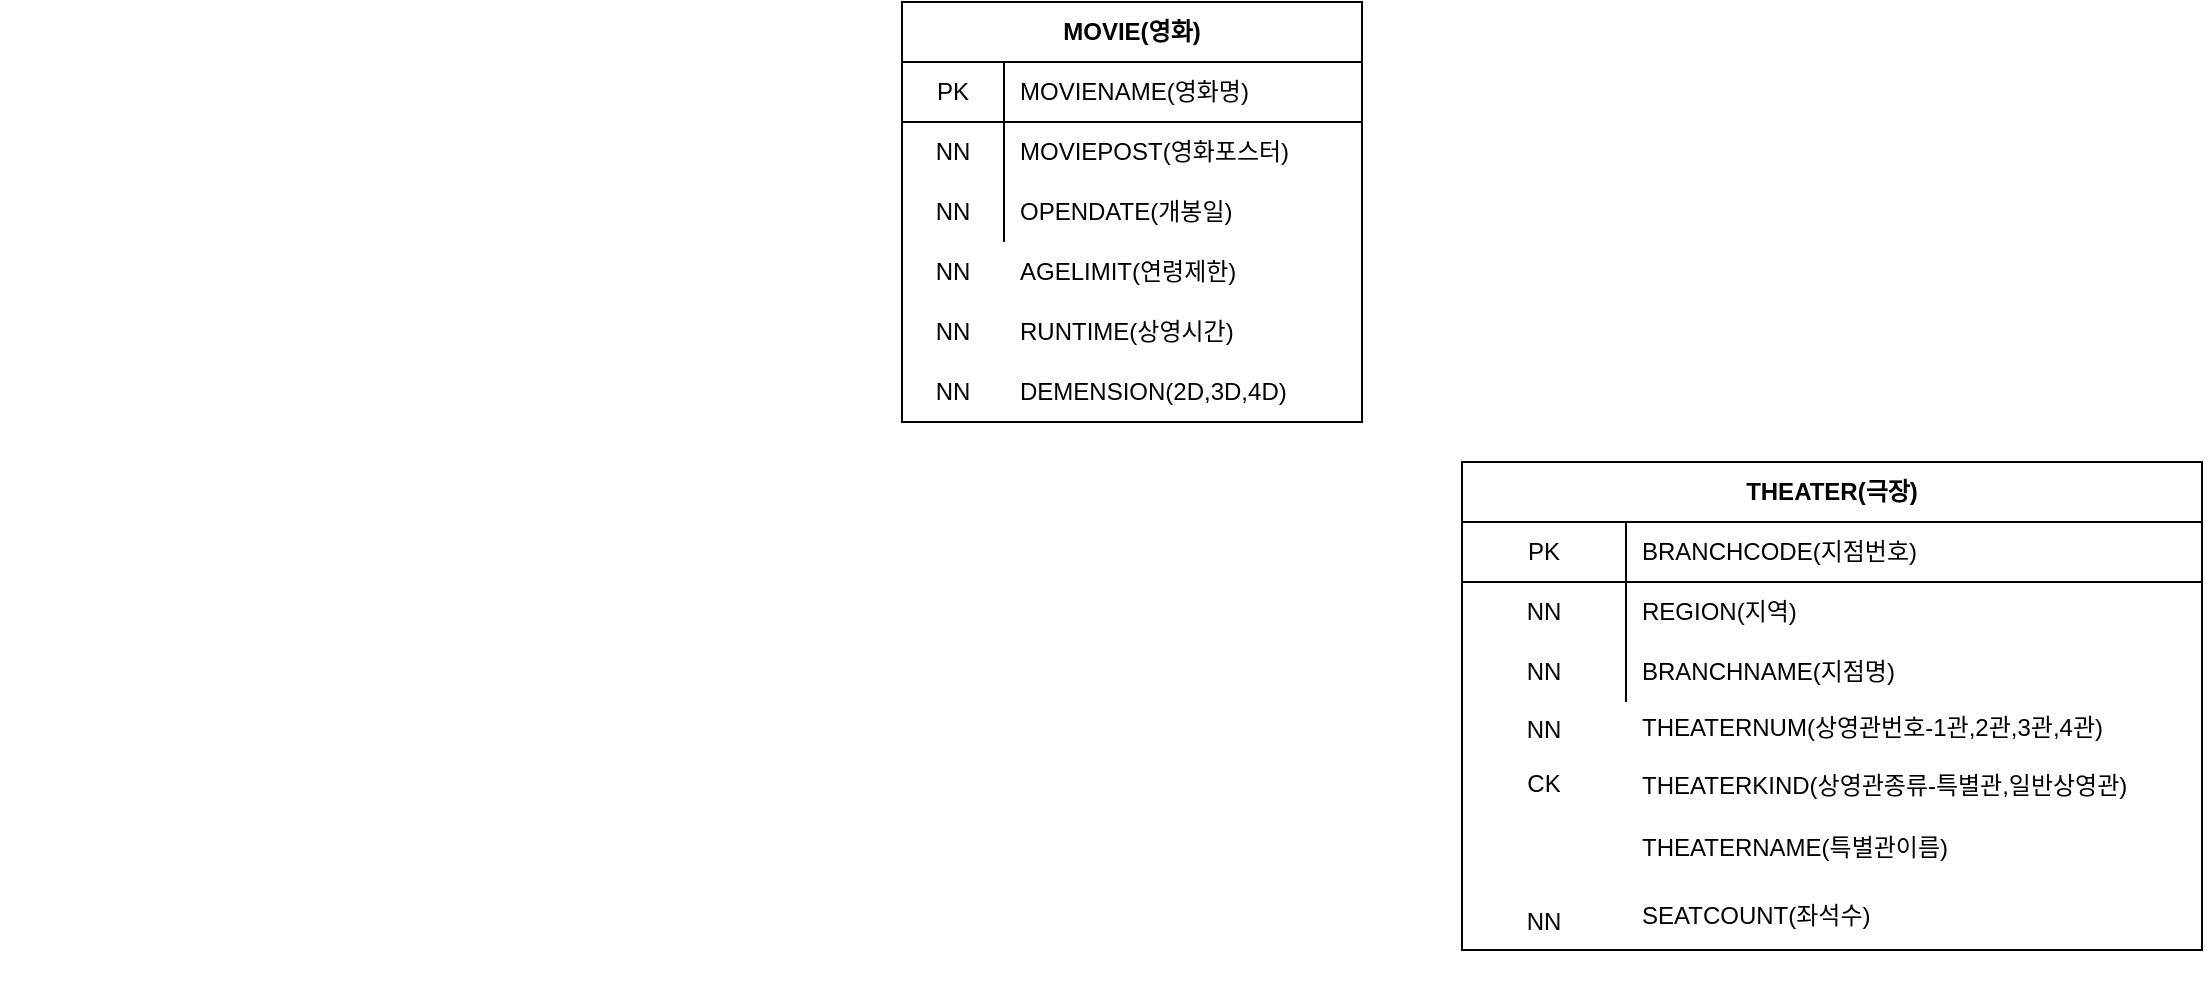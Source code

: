 <mxfile version="13.6.3" type="github">
  <diagram id="R2lEEEUBdFMjLlhIrx00" name="Page-1">
    <mxGraphModel dx="1185" dy="662" grid="1" gridSize="10" guides="1" tooltips="1" connect="1" arrows="1" fold="1" page="1" pageScale="1" pageWidth="1169" pageHeight="827" math="0" shadow="0" extFonts="Permanent Marker^https://fonts.googleapis.com/css?family=Permanent+Marker">
      <root>
        <mxCell id="0" />
        <mxCell id="1" parent="0" />
        <mxCell id="13mMRAGHiYxRhaVL-clk-42" value="" style="shape=partialRectangle;html=1;whiteSpace=wrap;connectable=0;fillColor=none;top=0;left=0;bottom=0;right=0;overflow=hidden;" vertex="1" parent="1">
          <mxGeometry x="10" y="500" width="40" height="30" as="geometry" />
        </mxCell>
        <mxCell id="13mMRAGHiYxRhaVL-clk-71" value="" style="group" vertex="1" connectable="0" parent="1">
          <mxGeometry x="460" y="40" width="230" height="210" as="geometry" />
        </mxCell>
        <mxCell id="13mMRAGHiYxRhaVL-clk-46" value="" style="group" vertex="1" connectable="0" parent="13mMRAGHiYxRhaVL-clk-71">
          <mxGeometry width="230" height="210" as="geometry" />
        </mxCell>
        <mxCell id="13mMRAGHiYxRhaVL-clk-43" value="AGELIMIT(연령제한)" style="shape=partialRectangle;html=1;whiteSpace=wrap;connectable=0;fillColor=none;top=0;left=0;bottom=0;right=0;align=left;spacingLeft=6;overflow=hidden;" vertex="1" parent="13mMRAGHiYxRhaVL-clk-46">
          <mxGeometry x="51" y="120" width="179" height="30" as="geometry" />
        </mxCell>
        <mxCell id="13mMRAGHiYxRhaVL-clk-44" value="RUNTIME(상영시간)" style="shape=partialRectangle;html=1;whiteSpace=wrap;connectable=0;fillColor=none;top=0;left=0;bottom=0;right=0;align=left;spacingLeft=6;overflow=hidden;" vertex="1" parent="13mMRAGHiYxRhaVL-clk-46">
          <mxGeometry x="51" y="150" width="179" height="30" as="geometry" />
        </mxCell>
        <mxCell id="13mMRAGHiYxRhaVL-clk-45" value="DEMENSION(2D,3D,4D)" style="shape=partialRectangle;html=1;whiteSpace=wrap;connectable=0;fillColor=none;top=0;left=0;bottom=0;right=0;align=left;spacingLeft=6;overflow=hidden;" vertex="1" parent="13mMRAGHiYxRhaVL-clk-46">
          <mxGeometry x="51" y="180" width="179" height="30" as="geometry" />
        </mxCell>
        <mxCell id="13mMRAGHiYxRhaVL-clk-32" value="MOVIE(영화)" style="shape=table;html=1;whiteSpace=wrap;startSize=30;container=1;collapsible=0;childLayout=tableLayout;fixedRows=1;rowLines=0;fontStyle=1;align=center;" vertex="1" parent="13mMRAGHiYxRhaVL-clk-46">
          <mxGeometry width="230" height="210" as="geometry" />
        </mxCell>
        <mxCell id="13mMRAGHiYxRhaVL-clk-33" value="" style="shape=partialRectangle;html=1;whiteSpace=wrap;collapsible=0;dropTarget=0;pointerEvents=0;fillColor=none;top=0;left=0;bottom=1;right=0;points=[[0,0.5],[1,0.5]];portConstraint=eastwest;" vertex="1" parent="13mMRAGHiYxRhaVL-clk-32">
          <mxGeometry y="30" width="230" height="30" as="geometry" />
        </mxCell>
        <mxCell id="13mMRAGHiYxRhaVL-clk-34" value="PK" style="shape=partialRectangle;html=1;whiteSpace=wrap;connectable=0;fillColor=none;top=0;left=0;bottom=0;right=0;overflow=hidden;" vertex="1" parent="13mMRAGHiYxRhaVL-clk-33">
          <mxGeometry width="51" height="30" as="geometry" />
        </mxCell>
        <mxCell id="13mMRAGHiYxRhaVL-clk-35" value="MOVIENAME(영화명)" style="shape=partialRectangle;html=1;whiteSpace=wrap;connectable=0;fillColor=none;top=0;left=0;bottom=0;right=0;align=left;spacingLeft=6;overflow=hidden;" vertex="1" parent="13mMRAGHiYxRhaVL-clk-33">
          <mxGeometry x="51" width="179" height="30" as="geometry" />
        </mxCell>
        <mxCell id="13mMRAGHiYxRhaVL-clk-36" value="" style="shape=partialRectangle;html=1;whiteSpace=wrap;collapsible=0;dropTarget=0;pointerEvents=0;fillColor=none;top=0;left=0;bottom=0;right=0;points=[[0,0.5],[1,0.5]];portConstraint=eastwest;" vertex="1" parent="13mMRAGHiYxRhaVL-clk-32">
          <mxGeometry y="60" width="230" height="30" as="geometry" />
        </mxCell>
        <mxCell id="13mMRAGHiYxRhaVL-clk-37" value="" style="shape=partialRectangle;html=1;whiteSpace=wrap;connectable=0;fillColor=none;top=0;left=0;bottom=0;right=0;overflow=hidden;" vertex="1" parent="13mMRAGHiYxRhaVL-clk-36">
          <mxGeometry width="51" height="30" as="geometry" />
        </mxCell>
        <mxCell id="13mMRAGHiYxRhaVL-clk-38" value="MOVIEPOST(영화포스터)" style="shape=partialRectangle;html=1;whiteSpace=wrap;connectable=0;fillColor=none;top=0;left=0;bottom=0;right=0;align=left;spacingLeft=6;overflow=hidden;" vertex="1" parent="13mMRAGHiYxRhaVL-clk-36">
          <mxGeometry x="51" width="179" height="30" as="geometry" />
        </mxCell>
        <mxCell id="13mMRAGHiYxRhaVL-clk-39" value="" style="shape=partialRectangle;html=1;whiteSpace=wrap;collapsible=0;dropTarget=0;pointerEvents=0;fillColor=none;top=0;left=0;bottom=0;right=0;points=[[0,0.5],[1,0.5]];portConstraint=eastwest;" vertex="1" parent="13mMRAGHiYxRhaVL-clk-32">
          <mxGeometry y="90" width="230" height="30" as="geometry" />
        </mxCell>
        <mxCell id="13mMRAGHiYxRhaVL-clk-40" value="" style="shape=partialRectangle;html=1;whiteSpace=wrap;connectable=0;fillColor=none;top=0;left=0;bottom=0;right=0;overflow=hidden;" vertex="1" parent="13mMRAGHiYxRhaVL-clk-39">
          <mxGeometry width="51" height="30" as="geometry" />
        </mxCell>
        <mxCell id="13mMRAGHiYxRhaVL-clk-41" value="OPENDATE(개봉일)" style="shape=partialRectangle;html=1;whiteSpace=wrap;connectable=0;fillColor=none;top=0;left=0;bottom=0;right=0;align=left;spacingLeft=6;overflow=hidden;" vertex="1" parent="13mMRAGHiYxRhaVL-clk-39">
          <mxGeometry x="51" width="179" height="30" as="geometry" />
        </mxCell>
        <mxCell id="13mMRAGHiYxRhaVL-clk-47" value="NN" style="shape=partialRectangle;html=1;whiteSpace=wrap;connectable=0;fillColor=none;top=0;left=0;bottom=0;right=0;overflow=hidden;" vertex="1" parent="13mMRAGHiYxRhaVL-clk-46">
          <mxGeometry y="60" width="51" height="30" as="geometry" />
        </mxCell>
        <mxCell id="13mMRAGHiYxRhaVL-clk-51" value="NN" style="shape=partialRectangle;html=1;whiteSpace=wrap;connectable=0;fillColor=none;top=0;left=0;bottom=0;right=0;overflow=hidden;" vertex="1" parent="13mMRAGHiYxRhaVL-clk-46">
          <mxGeometry y="180" width="51" height="30" as="geometry" />
        </mxCell>
        <mxCell id="13mMRAGHiYxRhaVL-clk-50" value="NN" style="shape=partialRectangle;html=1;whiteSpace=wrap;connectable=0;fillColor=none;top=0;left=0;bottom=0;right=0;overflow=hidden;" vertex="1" parent="13mMRAGHiYxRhaVL-clk-46">
          <mxGeometry y="150" width="51" height="30" as="geometry" />
        </mxCell>
        <mxCell id="13mMRAGHiYxRhaVL-clk-49" value="NN" style="shape=partialRectangle;html=1;whiteSpace=wrap;connectable=0;fillColor=none;top=0;left=0;bottom=0;right=0;overflow=hidden;" vertex="1" parent="13mMRAGHiYxRhaVL-clk-46">
          <mxGeometry y="120" width="51" height="30" as="geometry" />
        </mxCell>
        <mxCell id="13mMRAGHiYxRhaVL-clk-48" value="NN" style="shape=partialRectangle;html=1;whiteSpace=wrap;connectable=0;fillColor=none;top=0;left=0;bottom=0;right=0;overflow=hidden;" vertex="1" parent="13mMRAGHiYxRhaVL-clk-46">
          <mxGeometry y="90" width="51" height="30" as="geometry" />
        </mxCell>
        <mxCell id="13mMRAGHiYxRhaVL-clk-106" value="" style="group" vertex="1" connectable="0" parent="1">
          <mxGeometry x="740" y="270" width="370" height="244" as="geometry" />
        </mxCell>
        <mxCell id="13mMRAGHiYxRhaVL-clk-105" value="" style="group" vertex="1" connectable="0" parent="13mMRAGHiYxRhaVL-clk-106">
          <mxGeometry width="370" height="244" as="geometry" />
        </mxCell>
        <mxCell id="13mMRAGHiYxRhaVL-clk-73" value="" style="group" vertex="1" connectable="0" parent="13mMRAGHiYxRhaVL-clk-105">
          <mxGeometry width="370" height="244" as="geometry" />
        </mxCell>
        <mxCell id="13mMRAGHiYxRhaVL-clk-52" value="" style="group" vertex="1" connectable="0" parent="13mMRAGHiYxRhaVL-clk-73">
          <mxGeometry width="370" height="244" as="geometry" />
        </mxCell>
        <mxCell id="13mMRAGHiYxRhaVL-clk-56" value="THEATER(극장)" style="shape=table;html=1;whiteSpace=wrap;startSize=30;container=1;collapsible=0;childLayout=tableLayout;fixedRows=1;rowLines=0;fontStyle=1;align=center;" vertex="1" parent="13mMRAGHiYxRhaVL-clk-52">
          <mxGeometry width="370" height="244" as="geometry" />
        </mxCell>
        <mxCell id="13mMRAGHiYxRhaVL-clk-57" value="" style="shape=partialRectangle;html=1;whiteSpace=wrap;collapsible=0;dropTarget=0;pointerEvents=0;fillColor=none;top=0;left=0;bottom=1;right=0;points=[[0,0.5],[1,0.5]];portConstraint=eastwest;" vertex="1" parent="13mMRAGHiYxRhaVL-clk-56">
          <mxGeometry y="30" width="370" height="30" as="geometry" />
        </mxCell>
        <mxCell id="13mMRAGHiYxRhaVL-clk-58" value="PK" style="shape=partialRectangle;html=1;whiteSpace=wrap;connectable=0;fillColor=none;top=0;left=0;bottom=0;right=0;overflow=hidden;" vertex="1" parent="13mMRAGHiYxRhaVL-clk-57">
          <mxGeometry width="82" height="30" as="geometry" />
        </mxCell>
        <mxCell id="13mMRAGHiYxRhaVL-clk-59" value="BRANCHCODE(지점번호)" style="shape=partialRectangle;html=1;whiteSpace=wrap;connectable=0;fillColor=none;top=0;left=0;bottom=0;right=0;align=left;spacingLeft=6;overflow=hidden;" vertex="1" parent="13mMRAGHiYxRhaVL-clk-57">
          <mxGeometry x="82" width="288" height="30" as="geometry" />
        </mxCell>
        <mxCell id="13mMRAGHiYxRhaVL-clk-60" value="" style="shape=partialRectangle;html=1;whiteSpace=wrap;collapsible=0;dropTarget=0;pointerEvents=0;fillColor=none;top=0;left=0;bottom=0;right=0;points=[[0,0.5],[1,0.5]];portConstraint=eastwest;" vertex="1" parent="13mMRAGHiYxRhaVL-clk-56">
          <mxGeometry y="60" width="370" height="30" as="geometry" />
        </mxCell>
        <mxCell id="13mMRAGHiYxRhaVL-clk-61" value="NN" style="shape=partialRectangle;html=1;whiteSpace=wrap;connectable=0;fillColor=none;top=0;left=0;bottom=0;right=0;overflow=hidden;" vertex="1" parent="13mMRAGHiYxRhaVL-clk-60">
          <mxGeometry width="82" height="30" as="geometry" />
        </mxCell>
        <mxCell id="13mMRAGHiYxRhaVL-clk-62" value="REGION(지역)" style="shape=partialRectangle;html=1;whiteSpace=wrap;connectable=0;fillColor=none;top=0;left=0;bottom=0;right=0;align=left;spacingLeft=6;overflow=hidden;" vertex="1" parent="13mMRAGHiYxRhaVL-clk-60">
          <mxGeometry x="82" width="288" height="30" as="geometry" />
        </mxCell>
        <mxCell id="13mMRAGHiYxRhaVL-clk-63" value="" style="shape=partialRectangle;html=1;whiteSpace=wrap;collapsible=0;dropTarget=0;pointerEvents=0;fillColor=none;top=0;left=0;bottom=0;right=0;points=[[0,0.5],[1,0.5]];portConstraint=eastwest;" vertex="1" parent="13mMRAGHiYxRhaVL-clk-56">
          <mxGeometry y="90" width="370" height="30" as="geometry" />
        </mxCell>
        <mxCell id="13mMRAGHiYxRhaVL-clk-64" value="NN" style="shape=partialRectangle;html=1;whiteSpace=wrap;connectable=0;fillColor=none;top=0;left=0;bottom=0;right=0;overflow=hidden;" vertex="1" parent="13mMRAGHiYxRhaVL-clk-63">
          <mxGeometry width="82" height="30" as="geometry" />
        </mxCell>
        <mxCell id="13mMRAGHiYxRhaVL-clk-65" value="BRANCHNAME(지점명)" style="shape=partialRectangle;html=1;whiteSpace=wrap;connectable=0;fillColor=none;top=0;left=0;bottom=0;right=0;align=left;spacingLeft=6;overflow=hidden;" vertex="1" parent="13mMRAGHiYxRhaVL-clk-63">
          <mxGeometry x="82" width="288" height="30" as="geometry" />
        </mxCell>
        <mxCell id="13mMRAGHiYxRhaVL-clk-95" value="CK" style="shape=partialRectangle;html=1;whiteSpace=wrap;connectable=0;fillColor=none;top=0;left=0;bottom=0;right=0;overflow=hidden;" vertex="1" parent="13mMRAGHiYxRhaVL-clk-52">
          <mxGeometry y="148.975" width="82.043" height="24.534" as="geometry" />
        </mxCell>
        <mxCell id="13mMRAGHiYxRhaVL-clk-94" value="THEATERKIND(상영관종류-특별관,일반상영관)" style="shape=partialRectangle;html=1;whiteSpace=wrap;connectable=0;fillColor=none;top=0;left=0;bottom=0;right=0;align=left;spacingLeft=6;overflow=hidden;" vertex="1" parent="13mMRAGHiYxRhaVL-clk-52">
          <mxGeometry x="82.043" y="149.975" width="287.957" height="24.534" as="geometry" />
        </mxCell>
        <mxCell id="13mMRAGHiYxRhaVL-clk-99" value="THEATERNAME(특별관이름)" style="shape=partialRectangle;html=1;whiteSpace=wrap;connectable=0;fillColor=none;top=0;left=0;bottom=0;right=0;align=left;spacingLeft=6;overflow=hidden;" vertex="1" parent="13mMRAGHiYxRhaVL-clk-52">
          <mxGeometry x="82.04" y="174.505" width="287.96" height="36.957" as="geometry" />
        </mxCell>
        <mxCell id="13mMRAGHiYxRhaVL-clk-86" value="THEATERNUM(상영관번호-1관,2관,3관,4관)" style="shape=partialRectangle;html=1;whiteSpace=wrap;connectable=0;fillColor=none;top=0;left=0;bottom=0;right=0;align=left;spacingLeft=6;overflow=hidden;" vertex="1" parent="13mMRAGHiYxRhaVL-clk-52">
          <mxGeometry x="82.04" y="120.369" width="287.96" height="24.4" as="geometry" />
        </mxCell>
        <mxCell id="13mMRAGHiYxRhaVL-clk-87" value="NN" style="shape=partialRectangle;html=1;whiteSpace=wrap;connectable=0;fillColor=none;top=0;left=0;bottom=0;right=0;overflow=hidden;" vertex="1" parent="13mMRAGHiYxRhaVL-clk-52">
          <mxGeometry y="122.369" width="82.04" height="22.486" as="geometry" />
        </mxCell>
        <mxCell id="13mMRAGHiYxRhaVL-clk-91" value="NN" style="shape=partialRectangle;html=1;whiteSpace=wrap;connectable=0;fillColor=none;top=0;left=0;bottom=0;right=0;overflow=hidden;" vertex="1" parent="13mMRAGHiYxRhaVL-clk-52">
          <mxGeometry y="215.646" width="82.04" height="28.154" as="geometry" />
        </mxCell>
        <mxCell id="13mMRAGHiYxRhaVL-clk-90" value="SEATCOUNT(좌석수)" style="shape=partialRectangle;html=1;whiteSpace=wrap;connectable=0;fillColor=none;top=0;left=0;bottom=0;right=0;align=left;spacingLeft=6;overflow=hidden;" vertex="1" parent="13mMRAGHiYxRhaVL-clk-52">
          <mxGeometry x="82.04" y="209.831" width="287.96" height="33.785" as="geometry" />
        </mxCell>
      </root>
    </mxGraphModel>
  </diagram>
</mxfile>

